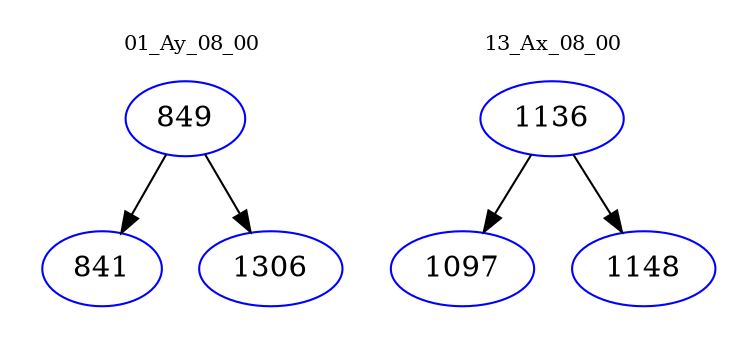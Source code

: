 digraph{
subgraph cluster_0 {
color = white
label = "01_Ay_08_00";
fontsize=10;
T0_849 [label="849", color="blue"]
T0_849 -> T0_841 [color="black"]
T0_841 [label="841", color="blue"]
T0_849 -> T0_1306 [color="black"]
T0_1306 [label="1306", color="blue"]
}
subgraph cluster_1 {
color = white
label = "13_Ax_08_00";
fontsize=10;
T1_1136 [label="1136", color="blue"]
T1_1136 -> T1_1097 [color="black"]
T1_1097 [label="1097", color="blue"]
T1_1136 -> T1_1148 [color="black"]
T1_1148 [label="1148", color="blue"]
}
}
